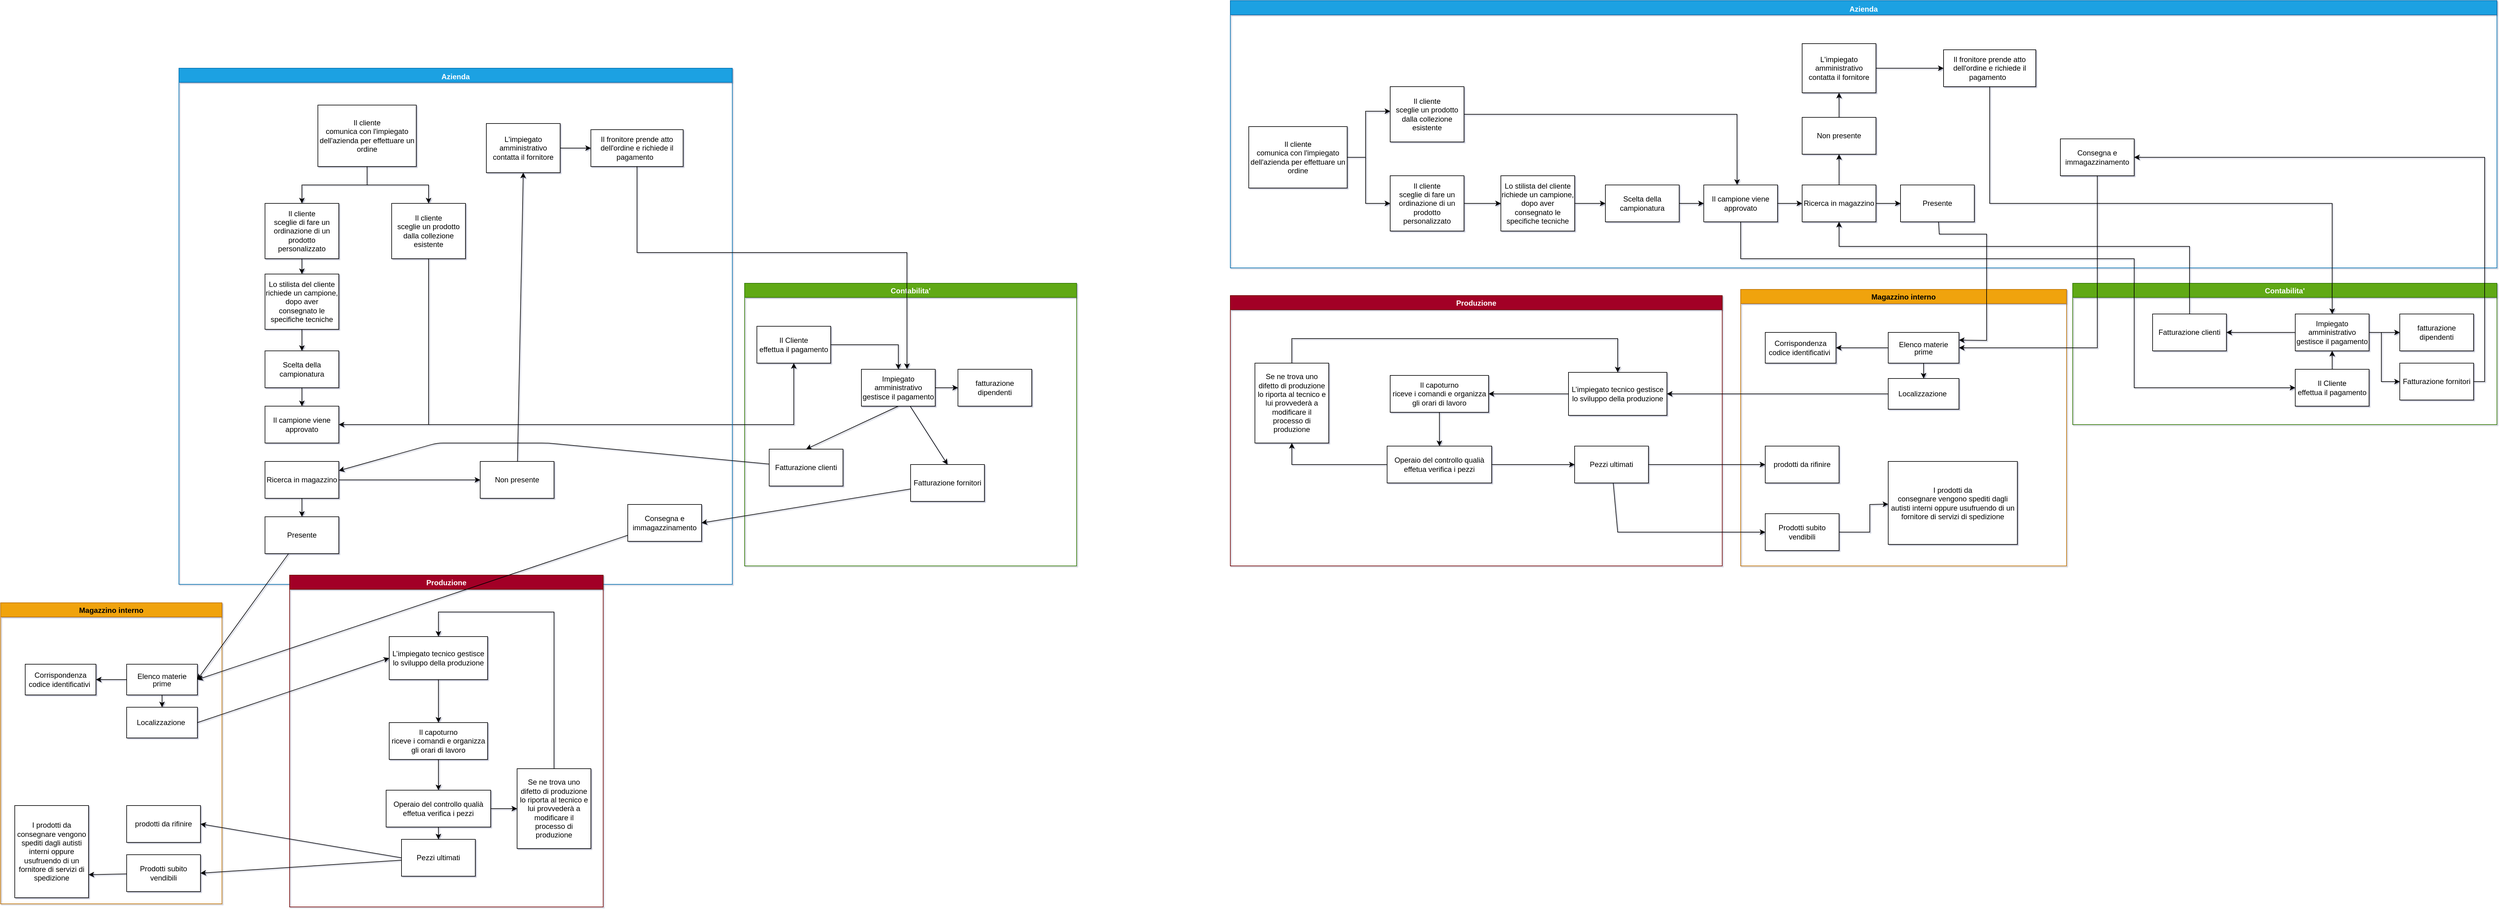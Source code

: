 <mxfile>
    <diagram id="E6aV1Ud_MkHgx_vtLWaX" name="Pagina-1">
        <mxGraphModel dx="2737" dy="1909" grid="1" gridSize="10" guides="1" tooltips="1" connect="1" arrows="1" fold="1" page="1" pageScale="1" pageWidth="827" pageHeight="1169" background="none" math="0" shadow="1">
            <root>
                <mxCell id="0"/>
                <mxCell id="1" parent="0"/>
                <mxCell id="oFkv1oqs9FkYwPD8grtW-33" value="Contabilita'" style="swimlane;rounded=0;fillColor=#60a917;fontColor=#ffffff;strokeColor=#2D7600;" parent="1" vertex="1">
                    <mxGeometry x="-430" y="260" width="540" height="460" as="geometry"/>
                </mxCell>
                <mxCell id="oFkv1oqs9FkYwPD8grtW-10" value="&lt;p class=&quot;MsoListParagraph&quot;&gt;&lt;span&gt;Il Cliente&lt;br&gt;effettua il pagamento&lt;/span&gt;&lt;/p&gt;" style="rounded=0;whiteSpace=wrap;html=1;" parent="oFkv1oqs9FkYwPD8grtW-33" vertex="1">
                    <mxGeometry x="20" y="70" width="120" height="60" as="geometry"/>
                </mxCell>
                <mxCell id="12" style="edgeStyle=none;html=1;exitX=0.5;exitY=1;exitDx=0;exitDy=0;entryX=0.5;entryY=0;entryDx=0;entryDy=0;" parent="oFkv1oqs9FkYwPD8grtW-33" source="oFkv1oqs9FkYwPD8grtW-11" target="10" edge="1">
                    <mxGeometry relative="1" as="geometry"/>
                </mxCell>
                <mxCell id="80" style="edgeStyle=none;html=1;entryX=0.5;entryY=0;entryDx=0;entryDy=0;" parent="oFkv1oqs9FkYwPD8grtW-33" source="oFkv1oqs9FkYwPD8grtW-11" target="78" edge="1">
                    <mxGeometry relative="1" as="geometry"/>
                </mxCell>
                <mxCell id="84" style="edgeStyle=none;rounded=0;html=1;entryX=0;entryY=0.5;entryDx=0;entryDy=0;" parent="oFkv1oqs9FkYwPD8grtW-33" source="oFkv1oqs9FkYwPD8grtW-11" target="83" edge="1">
                    <mxGeometry relative="1" as="geometry"/>
                </mxCell>
                <mxCell id="oFkv1oqs9FkYwPD8grtW-11" value="&lt;p class=&quot;MsoListParagraph&quot;&gt;Impiegato amministrativo gestisce il pagamento&lt;/p&gt;" style="rounded=0;whiteSpace=wrap;html=1;" parent="oFkv1oqs9FkYwPD8grtW-33" vertex="1">
                    <mxGeometry x="190" y="140" width="120" height="60" as="geometry"/>
                </mxCell>
                <mxCell id="oFkv1oqs9FkYwPD8grtW-19" style="edgeStyle=orthogonalEdgeStyle;rounded=0;orthogonalLoop=1;jettySize=auto;html=1;" parent="oFkv1oqs9FkYwPD8grtW-33" source="oFkv1oqs9FkYwPD8grtW-10" target="oFkv1oqs9FkYwPD8grtW-11" edge="1">
                    <mxGeometry relative="1" as="geometry"/>
                </mxCell>
                <mxCell id="10" value="Fatturazione clienti" style="rounded=0;whiteSpace=wrap;html=1;" parent="oFkv1oqs9FkYwPD8grtW-33" vertex="1">
                    <mxGeometry x="40" y="270" width="120" height="60" as="geometry"/>
                </mxCell>
                <mxCell id="78" value="Fatturazione fornitori" style="rounded=0;whiteSpace=wrap;html=1;" parent="oFkv1oqs9FkYwPD8grtW-33" vertex="1">
                    <mxGeometry x="270" y="295" width="120" height="60" as="geometry"/>
                </mxCell>
                <mxCell id="83" value="fatturazione dipendenti" style="rounded=0;whiteSpace=wrap;html=1;" parent="oFkv1oqs9FkYwPD8grtW-33" vertex="1">
                    <mxGeometry x="347" y="140" width="120" height="60" as="geometry"/>
                </mxCell>
                <mxCell id="oFkv1oqs9FkYwPD8grtW-34" value="Magazzino interno" style="swimlane;rounded=0;fillColor=#f0a30a;fontColor=#000000;strokeColor=#BD7000;startSize=23;" parent="1" vertex="1">
                    <mxGeometry x="-1640" y="780" width="360" height="490" as="geometry"/>
                </mxCell>
                <mxCell id="53" style="edgeStyle=none;html=1;" parent="oFkv1oqs9FkYwPD8grtW-34" source="oFkv1oqs9FkYwPD8grtW-22" target="35" edge="1">
                    <mxGeometry relative="1" as="geometry"/>
                </mxCell>
                <mxCell id="76" style="edgeStyle=none;html=1;entryX=0.5;entryY=0;entryDx=0;entryDy=0;" parent="oFkv1oqs9FkYwPD8grtW-34" source="oFkv1oqs9FkYwPD8grtW-22" target="34" edge="1">
                    <mxGeometry relative="1" as="geometry"/>
                </mxCell>
                <mxCell id="oFkv1oqs9FkYwPD8grtW-22" value="&lt;p class=&quot;MsoListParagraph&quot; style=&quot;line-height: 1&quot;&gt;Elenco materie prime&lt;/p&gt;" style="rounded=0;whiteSpace=wrap;html=1;verticalAlign=middle;" parent="oFkv1oqs9FkYwPD8grtW-34" vertex="1">
                    <mxGeometry x="205" y="100" width="115" height="50" as="geometry"/>
                </mxCell>
                <mxCell id="52" style="edgeStyle=none;html=1;entryX=1;entryY=0.75;entryDx=0;entryDy=0;" parent="oFkv1oqs9FkYwPD8grtW-34" source="24" target="oFkv1oqs9FkYwPD8grtW-39" edge="1">
                    <mxGeometry relative="1" as="geometry"/>
                </mxCell>
                <mxCell id="24" value="Prodotti subito vendibili" style="rounded=0;whiteSpace=wrap;html=1;" parent="oFkv1oqs9FkYwPD8grtW-34" vertex="1">
                    <mxGeometry x="205" y="410" width="120" height="60" as="geometry"/>
                </mxCell>
                <mxCell id="30" value="prodotti da rifinire" style="rounded=0;whiteSpace=wrap;html=1;" parent="oFkv1oqs9FkYwPD8grtW-34" vertex="1">
                    <mxGeometry x="205" y="330" width="120" height="60" as="geometry"/>
                </mxCell>
                <mxCell id="34" value="Localizzazione&amp;nbsp;" style="rounded=0;whiteSpace=wrap;html=1;" parent="oFkv1oqs9FkYwPD8grtW-34" vertex="1">
                    <mxGeometry x="205" y="170" width="115" height="50" as="geometry"/>
                </mxCell>
                <mxCell id="35" value="Corrispondenza codice identificativi&amp;nbsp;" style="rounded=0;whiteSpace=wrap;html=1;" parent="oFkv1oqs9FkYwPD8grtW-34" vertex="1">
                    <mxGeometry x="40" y="100" width="115" height="50" as="geometry"/>
                </mxCell>
                <mxCell id="oFkv1oqs9FkYwPD8grtW-39" value="&lt;p class=&quot;MsoListParagraph&quot;&gt;&lt;span&gt;I prodotti da&lt;br&gt;consegnare vengono spediti dagli autisti interni oppure usufruendo di un&lt;br&gt;fornitore di servizi di spedizione&lt;/span&gt;&lt;/p&gt;" style="rounded=0;whiteSpace=wrap;html=1;" parent="oFkv1oqs9FkYwPD8grtW-34" vertex="1">
                    <mxGeometry x="23" y="330" width="120" height="150" as="geometry"/>
                </mxCell>
                <mxCell id="5hyOwqA2a9329Ghght_--505" style="edgeStyle=orthogonalEdgeStyle;rounded=0;orthogonalLoop=1;jettySize=auto;html=1;" parent="1" source="5hyOwqA2a9329Ghght_--500" target="oFkv1oqs9FkYwPD8grtW-10" edge="1">
                    <mxGeometry relative="1" as="geometry"/>
                </mxCell>
                <mxCell id="11" value="Azienda&#10;" style="swimlane;fillColor=#1ba1e2;fontColor=#ffffff;strokeColor=#006EAF;verticalAlign=top;" parent="1" vertex="1">
                    <mxGeometry x="-1350" y="-90" width="900" height="840" as="geometry"/>
                </mxCell>
                <mxCell id="oFkv1oqs9FkYwPD8grtW-6" value="&lt;p class=&quot;MsoListParagraph&quot;&gt;&lt;span&gt;Lo stilista del cliente&lt;br&gt;richiede un campione, dopo aver consegnato le specifiche tecniche&lt;/span&gt;&lt;/p&gt;" style="rounded=0;whiteSpace=wrap;html=1;" parent="11" vertex="1">
                    <mxGeometry x="140" y="335" width="120" height="90" as="geometry"/>
                </mxCell>
                <mxCell id="oFkv1oqs9FkYwPD8grtW-4" value="&lt;p class=&quot;MsoListParagraph&quot;&gt;&lt;span&gt;Il cliente&lt;br&gt;sceglie di fare un ordinazione di un prodotto personalizzato&lt;/span&gt;&lt;/p&gt;" style="rounded=0;whiteSpace=wrap;html=1;" parent="11" vertex="1">
                    <mxGeometry x="140" y="220" width="120" height="90" as="geometry"/>
                </mxCell>
                <mxCell id="oFkv1oqs9FkYwPD8grtW-3" value="&lt;p class=&quot;MsoListParagraph&quot;&gt;&lt;span&gt;Il cliente&lt;br&gt;comunica con l'impiegato dell'azienda per effettuare un ordine&lt;/span&gt;&lt;/p&gt;" style="rounded=0;whiteSpace=wrap;html=1;" parent="11" vertex="1">
                    <mxGeometry x="226" y="60" width="160" height="100" as="geometry"/>
                </mxCell>
                <mxCell id="oFkv1oqs9FkYwPD8grtW-13" style="edgeStyle=orthogonalEdgeStyle;rounded=0;orthogonalLoop=1;jettySize=auto;html=1;" parent="11" source="oFkv1oqs9FkYwPD8grtW-3" target="oFkv1oqs9FkYwPD8grtW-4" edge="1">
                    <mxGeometry relative="1" as="geometry"/>
                </mxCell>
                <mxCell id="oFkv1oqs9FkYwPD8grtW-15" style="edgeStyle=orthogonalEdgeStyle;rounded=0;orthogonalLoop=1;jettySize=auto;html=1;" parent="11" source="oFkv1oqs9FkYwPD8grtW-4" target="oFkv1oqs9FkYwPD8grtW-6" edge="1">
                    <mxGeometry relative="1" as="geometry"/>
                </mxCell>
                <mxCell id="oFkv1oqs9FkYwPD8grtW-16" style="edgeStyle=orthogonalEdgeStyle;rounded=0;orthogonalLoop=1;jettySize=auto;html=1;" parent="11" source="oFkv1oqs9FkYwPD8grtW-6" target="oFkv1oqs9FkYwPD8grtW-7" edge="1">
                    <mxGeometry relative="1" as="geometry"/>
                </mxCell>
                <mxCell id="3" style="edgeStyle=none;rounded=0;html=1;exitX=0.5;exitY=1;exitDx=0;exitDy=0;entryX=1;entryY=0.5;entryDx=0;entryDy=0;" parent="11" source="5hyOwqA2a9329Ghght_--497" target="5hyOwqA2a9329Ghght_--500" edge="1">
                    <mxGeometry relative="1" as="geometry">
                        <Array as="points">
                            <mxPoint x="406" y="580"/>
                        </Array>
                    </mxGeometry>
                </mxCell>
                <mxCell id="5hyOwqA2a9329Ghght_--497" value="&lt;p class=&quot;MsoListParagraph&quot;&gt;&lt;span&gt;Il cliente&lt;br&gt;sceglie un prodotto dalla collezione esistente&lt;/span&gt;&lt;/p&gt;" style="rounded=0;whiteSpace=wrap;html=1;" parent="11" vertex="1">
                    <mxGeometry x="346" y="220" width="120" height="90" as="geometry"/>
                </mxCell>
                <mxCell id="5hyOwqA2a9329Ghght_--502" style="edgeStyle=orthogonalEdgeStyle;rounded=0;orthogonalLoop=1;jettySize=auto;html=1;" parent="11" source="oFkv1oqs9FkYwPD8grtW-3" target="5hyOwqA2a9329Ghght_--497" edge="1">
                    <mxGeometry relative="1" as="geometry"/>
                </mxCell>
                <mxCell id="oFkv1oqs9FkYwPD8grtW-7" value="&lt;p class=&quot;MsoListParagraph&quot;&gt;Scelta della campionatura&lt;/p&gt;" style="rounded=0;whiteSpace=wrap;html=1;" parent="11" vertex="1">
                    <mxGeometry x="140" y="460" width="120" height="60" as="geometry"/>
                </mxCell>
                <mxCell id="5hyOwqA2a9329Ghght_--500" value="&lt;p class=&quot;MsoListParagraph&quot;&gt;&lt;span&gt;Il campione viene&lt;br&gt;approvato&lt;/span&gt;&lt;/p&gt;" style="rounded=0;whiteSpace=wrap;html=1;" parent="11" vertex="1">
                    <mxGeometry x="140" y="550" width="120" height="60" as="geometry"/>
                </mxCell>
                <mxCell id="5hyOwqA2a9329Ghght_--504" style="edgeStyle=orthogonalEdgeStyle;rounded=0;orthogonalLoop=1;jettySize=auto;html=1;" parent="11" source="oFkv1oqs9FkYwPD8grtW-7" target="5hyOwqA2a9329Ghght_--500" edge="1">
                    <mxGeometry relative="1" as="geometry"/>
                </mxCell>
                <mxCell id="77" style="edgeStyle=none;rounded=0;html=1;entryX=0;entryY=0.5;entryDx=0;entryDy=0;" parent="11" source="55" target="75" edge="1">
                    <mxGeometry relative="1" as="geometry"/>
                </mxCell>
                <mxCell id="55" value="L'impiegato amministrativo contatta il fornitore" style="rounded=0;whiteSpace=wrap;html=1;" parent="11" vertex="1">
                    <mxGeometry x="500" y="90" width="120" height="80" as="geometry"/>
                </mxCell>
                <mxCell id="63" value="Presente" style="rounded=0;whiteSpace=wrap;html=1;" parent="11" vertex="1">
                    <mxGeometry x="140" y="730" width="120" height="60" as="geometry"/>
                </mxCell>
                <mxCell id="71" style="edgeStyle=none;rounded=0;html=1;entryX=0.5;entryY=0;entryDx=0;entryDy=0;" parent="11" source="58" target="63" edge="1">
                    <mxGeometry relative="1" as="geometry"/>
                </mxCell>
                <mxCell id="89" style="edgeStyle=none;html=1;entryX=0;entryY=0.5;entryDx=0;entryDy=0;" edge="1" parent="11" source="58" target="65">
                    <mxGeometry relative="1" as="geometry"/>
                </mxCell>
                <mxCell id="58" value="&lt;span&gt;Ricerca in magazzino&lt;/span&gt;" style="rounded=0;whiteSpace=wrap;html=1;" parent="11" vertex="1">
                    <mxGeometry x="140" y="640" width="120" height="60" as="geometry"/>
                </mxCell>
                <mxCell id="75" value="Il fronitore prende atto dell'ordine e richiede il pagamento&amp;nbsp;&amp;nbsp;" style="rounded=0;whiteSpace=wrap;html=1;" parent="11" vertex="1">
                    <mxGeometry x="670" y="100" width="150" height="60" as="geometry"/>
                </mxCell>
                <mxCell id="81" value="Consegna e immagazzinamento" style="rounded=0;whiteSpace=wrap;html=1;" parent="11" vertex="1">
                    <mxGeometry x="730" y="710" width="120" height="60" as="geometry"/>
                </mxCell>
                <mxCell id="65" value="Non presente" style="rounded=0;whiteSpace=wrap;html=1;" parent="11" vertex="1">
                    <mxGeometry x="490" y="640" width="120" height="60" as="geometry"/>
                </mxCell>
                <mxCell id="74" style="edgeStyle=none;rounded=0;html=1;entryX=0.5;entryY=1;entryDx=0;entryDy=0;" parent="11" source="65" target="55" edge="1">
                    <mxGeometry relative="1" as="geometry"/>
                </mxCell>
                <mxCell id="13" value="Produzione" style="swimlane;fillColor=#a20025;fontColor=#ffffff;strokeColor=#6F0000;" parent="1" vertex="1">
                    <mxGeometry x="-1170" y="735" width="510" height="540" as="geometry"/>
                </mxCell>
                <mxCell id="oFkv1oqs9FkYwPD8grtW-26" value="&lt;p class=&quot;MsoListParagraph&quot;&gt;&lt;span&gt;Il capoturno&lt;br&gt;riceve i comandi e organizza gli orari di lavoro&lt;/span&gt;&lt;/p&gt;" style="rounded=0;whiteSpace=wrap;html=1;" parent="13" vertex="1">
                    <mxGeometry x="162" y="240" width="160" height="60" as="geometry"/>
                </mxCell>
                <mxCell id="5hyOwqA2a9329Ghght_--499" value="&lt;p class=&quot;MsoListParagraph&quot;&gt;&lt;span&gt;L’impiegato tecnico gestisce lo sviluppo della produzione&lt;/span&gt;&lt;/p&gt;" style="rounded=0;whiteSpace=wrap;html=1;rotation=0;" parent="13" vertex="1">
                    <mxGeometry x="162" y="100" width="160" height="70" as="geometry"/>
                </mxCell>
                <mxCell id="5hyOwqA2a9329Ghght_--508" style="edgeStyle=orthogonalEdgeStyle;rounded=0;orthogonalLoop=1;jettySize=auto;html=1;" parent="13" source="5hyOwqA2a9329Ghght_--499" target="oFkv1oqs9FkYwPD8grtW-26" edge="1">
                    <mxGeometry relative="1" as="geometry"/>
                </mxCell>
                <mxCell id="oFkv1oqs9FkYwPD8grtW-29" value="&lt;p class=&quot;MsoListParagraph&quot;&gt;&lt;span&gt;Se ne trova uno&lt;br&gt;difetto di produzione lo riporta al tecnico e lui provvederà a modificare il&lt;br&gt;processo di produzione&lt;/span&gt;&lt;/p&gt;" style="rounded=0;whiteSpace=wrap;html=1;" parent="13" vertex="1">
                    <mxGeometry x="370" y="315" width="120" height="130" as="geometry"/>
                </mxCell>
                <mxCell id="5hyOwqA2a9329Ghght_--514" style="edgeStyle=orthogonalEdgeStyle;rounded=0;orthogonalLoop=1;jettySize=auto;html=1;" parent="13" source="oFkv1oqs9FkYwPD8grtW-29" target="5hyOwqA2a9329Ghght_--499" edge="1">
                    <mxGeometry relative="1" as="geometry">
                        <Array as="points">
                            <mxPoint x="292" y="60"/>
                            <mxPoint x="92" y="60"/>
                        </Array>
                    </mxGeometry>
                </mxCell>
                <mxCell id="5hyOwqA2a9329Ghght_--501" value="&lt;p class=&quot;MsoListParagraph&quot;&gt;Operaio del controllo qualià effetua verifica i pezzi&lt;/p&gt;" style="rounded=0;whiteSpace=wrap;html=1;" parent="13" vertex="1">
                    <mxGeometry x="157" y="350" width="170" height="60" as="geometry"/>
                </mxCell>
                <mxCell id="5hyOwqA2a9329Ghght_--511" style="edgeStyle=orthogonalEdgeStyle;rounded=0;orthogonalLoop=1;jettySize=auto;html=1;" parent="13" source="oFkv1oqs9FkYwPD8grtW-26" target="5hyOwqA2a9329Ghght_--501" edge="1">
                    <mxGeometry relative="1" as="geometry"/>
                </mxCell>
                <mxCell id="5hyOwqA2a9329Ghght_--513" style="edgeStyle=orthogonalEdgeStyle;rounded=0;orthogonalLoop=1;jettySize=auto;html=1;" parent="13" source="5hyOwqA2a9329Ghght_--501" target="oFkv1oqs9FkYwPD8grtW-29" edge="1">
                    <mxGeometry relative="1" as="geometry"/>
                </mxCell>
                <mxCell id="oFkv1oqs9FkYwPD8grtW-35" value="&lt;p class=&quot;MsoListParagraph&quot;&gt;Pezzi ultimati&lt;/p&gt;" style="rounded=0;whiteSpace=wrap;html=1;" parent="13" vertex="1">
                    <mxGeometry x="182" y="430" width="120" height="60" as="geometry"/>
                </mxCell>
                <mxCell id="5hyOwqA2a9329Ghght_--512" style="edgeStyle=orthogonalEdgeStyle;rounded=0;orthogonalLoop=1;jettySize=auto;html=1;" parent="13" source="5hyOwqA2a9329Ghght_--501" target="oFkv1oqs9FkYwPD8grtW-35" edge="1">
                    <mxGeometry relative="1" as="geometry"/>
                </mxCell>
                <mxCell id="62" style="edgeStyle=none;rounded=0;html=1;exitX=1;exitY=0.5;exitDx=0;exitDy=0;entryX=0;entryY=0.5;entryDx=0;entryDy=0;" parent="1" source="34" target="5hyOwqA2a9329Ghght_--499" edge="1">
                    <mxGeometry relative="1" as="geometry"/>
                </mxCell>
                <mxCell id="66" style="edgeStyle=none;rounded=0;html=1;exitX=0;exitY=0.5;exitDx=0;exitDy=0;entryX=1;entryY=0.5;entryDx=0;entryDy=0;" parent="1" source="oFkv1oqs9FkYwPD8grtW-35" target="30" edge="1">
                    <mxGeometry relative="1" as="geometry"/>
                </mxCell>
                <mxCell id="67" style="edgeStyle=none;rounded=0;html=1;entryX=1;entryY=0.5;entryDx=0;entryDy=0;" parent="1" source="oFkv1oqs9FkYwPD8grtW-35" target="24" edge="1">
                    <mxGeometry relative="1" as="geometry"/>
                </mxCell>
                <mxCell id="70" style="edgeStyle=none;rounded=0;html=1;entryX=1;entryY=0.5;entryDx=0;entryDy=0;" parent="1" source="63" target="oFkv1oqs9FkYwPD8grtW-22" edge="1">
                    <mxGeometry relative="1" as="geometry"/>
                </mxCell>
                <mxCell id="79" style="edgeStyle=none;rounded=0;html=1;entryX=0.617;entryY=-0.009;entryDx=0;entryDy=0;entryPerimeter=0;" parent="1" source="75" target="oFkv1oqs9FkYwPD8grtW-11" edge="1">
                    <mxGeometry relative="1" as="geometry">
                        <Array as="points">
                            <mxPoint x="-605" y="210"/>
                            <mxPoint x="-166" y="210"/>
                        </Array>
                    </mxGeometry>
                </mxCell>
                <mxCell id="85" style="edgeStyle=none;html=1;entryX=1;entryY=0.5;entryDx=0;entryDy=0;" edge="1" parent="1" source="78" target="81">
                    <mxGeometry relative="1" as="geometry"/>
                </mxCell>
                <mxCell id="87" style="edgeStyle=none;html=1;entryX=1;entryY=0.5;entryDx=0;entryDy=0;" edge="1" parent="1" source="81" target="oFkv1oqs9FkYwPD8grtW-22">
                    <mxGeometry relative="1" as="geometry"/>
                </mxCell>
                <mxCell id="90" style="edgeStyle=none;html=1;entryX=1;entryY=0.25;entryDx=0;entryDy=0;" edge="1" parent="1" source="10" target="58">
                    <mxGeometry relative="1" as="geometry">
                        <Array as="points">
                            <mxPoint x="-750" y="520"/>
                            <mxPoint x="-930" y="520"/>
                        </Array>
                    </mxGeometry>
                </mxCell>
                <mxCell id="91" value="Azienda&#10;" style="swimlane;fillColor=#1ba1e2;fontColor=#ffffff;strokeColor=#006EAF;verticalAlign=top;" vertex="1" parent="1">
                    <mxGeometry x="360" y="-200" width="2060" height="435" as="geometry"/>
                </mxCell>
                <mxCell id="143" style="edgeStyle=none;html=1;entryX=0;entryY=0.5;entryDx=0;entryDy=0;rounded=0;" edge="1" parent="91" source="94" target="114">
                    <mxGeometry relative="1" as="geometry">
                        <Array as="points">
                            <mxPoint x="220" y="255"/>
                            <mxPoint x="220" y="330"/>
                        </Array>
                    </mxGeometry>
                </mxCell>
                <mxCell id="94" value="&lt;p class=&quot;MsoListParagraph&quot;&gt;&lt;span&gt;Il cliente&lt;br&gt;comunica con l'impiegato dell'azienda per effettuare un ordine&lt;/span&gt;&lt;/p&gt;" style="rounded=0;whiteSpace=wrap;html=1;" vertex="1" parent="91">
                    <mxGeometry x="30" y="205" width="160" height="100" as="geometry"/>
                </mxCell>
                <mxCell id="155" style="edgeStyle=none;rounded=0;html=1;entryX=0;entryY=0.5;entryDx=0;entryDy=0;" edge="1" parent="91" source="114" target="126">
                    <mxGeometry relative="1" as="geometry"/>
                </mxCell>
                <mxCell id="114" value="&lt;p class=&quot;MsoListParagraph&quot;&gt;&lt;span&gt;Il cliente&lt;br&gt;sceglie di fare un ordinazione di un prodotto personalizzato&lt;/span&gt;&lt;/p&gt;" style="rounded=0;whiteSpace=wrap;html=1;" vertex="1" parent="91">
                    <mxGeometry x="260" y="285" width="120" height="90" as="geometry"/>
                </mxCell>
                <mxCell id="166" style="edgeStyle=none;rounded=0;html=1;entryX=0.451;entryY=-0.004;entryDx=0;entryDy=0;entryPerimeter=0;" edge="1" parent="91" source="115" target="128">
                    <mxGeometry relative="1" as="geometry">
                        <Array as="points">
                            <mxPoint x="824" y="185"/>
                        </Array>
                    </mxGeometry>
                </mxCell>
                <mxCell id="115" value="&lt;p class=&quot;MsoListParagraph&quot;&gt;&lt;span&gt;Il cliente&lt;br&gt;sceglie un prodotto dalla collezione esistente&lt;/span&gt;&lt;/p&gt;" style="rounded=0;whiteSpace=wrap;html=1;" vertex="1" parent="91">
                    <mxGeometry x="260" y="140" width="120" height="90" as="geometry"/>
                </mxCell>
                <mxCell id="156" style="edgeStyle=none;rounded=0;html=1;entryX=0;entryY=0.5;entryDx=0;entryDy=0;" edge="1" parent="91" source="126" target="127">
                    <mxGeometry relative="1" as="geometry"/>
                </mxCell>
                <mxCell id="126" value="&lt;p class=&quot;MsoListParagraph&quot;&gt;&lt;span&gt;Lo stilista del cliente&lt;br&gt;richiede un campione, dopo aver consegnato le specifiche tecniche&lt;/span&gt;&lt;/p&gt;" style="rounded=0;whiteSpace=wrap;html=1;" vertex="1" parent="91">
                    <mxGeometry x="440" y="285" width="120" height="90" as="geometry"/>
                </mxCell>
                <mxCell id="157" style="edgeStyle=none;rounded=0;html=1;entryX=0;entryY=0.5;entryDx=0;entryDy=0;" edge="1" parent="91" source="127" target="128">
                    <mxGeometry relative="1" as="geometry"/>
                </mxCell>
                <mxCell id="127" value="&lt;p class=&quot;MsoListParagraph&quot;&gt;Scelta della campionatura&lt;/p&gt;" style="rounded=0;whiteSpace=wrap;html=1;" vertex="1" parent="91">
                    <mxGeometry x="610" y="300" width="120" height="60" as="geometry"/>
                </mxCell>
                <mxCell id="158" style="edgeStyle=none;rounded=0;html=1;exitX=1;exitY=0.5;exitDx=0;exitDy=0;entryX=0;entryY=0.5;entryDx=0;entryDy=0;" edge="1" parent="91" source="128" target="129">
                    <mxGeometry relative="1" as="geometry"/>
                </mxCell>
                <mxCell id="128" value="&lt;p class=&quot;MsoListParagraph&quot;&gt;&lt;span&gt;Il campione viene&lt;br&gt;approvato&lt;/span&gt;&lt;/p&gt;" style="rounded=0;whiteSpace=wrap;html=1;" vertex="1" parent="91">
                    <mxGeometry x="770" y="300" width="120" height="60" as="geometry"/>
                </mxCell>
                <mxCell id="167" value="" style="edgeStyle=none;html=1;" edge="1" parent="91" source="129" target="142">
                    <mxGeometry relative="1" as="geometry"/>
                </mxCell>
                <mxCell id="171" style="edgeStyle=none;html=1;entryX=0;entryY=0.5;entryDx=0;entryDy=0;" edge="1" parent="91" source="129" target="130">
                    <mxGeometry relative="1" as="geometry"/>
                </mxCell>
                <mxCell id="129" value="&lt;span&gt;Ricerca in magazzino&lt;/span&gt;" style="rounded=0;whiteSpace=wrap;html=1;" vertex="1" parent="91">
                    <mxGeometry x="930" y="300" width="120" height="60" as="geometry"/>
                </mxCell>
                <mxCell id="130" value="Presente" style="rounded=0;whiteSpace=wrap;html=1;" vertex="1" parent="91">
                    <mxGeometry x="1090" y="300" width="120" height="60" as="geometry"/>
                </mxCell>
                <mxCell id="168" style="edgeStyle=none;html=1;" edge="1" parent="91" source="142" target="163">
                    <mxGeometry relative="1" as="geometry"/>
                </mxCell>
                <mxCell id="142" value="Non presente" style="rounded=0;whiteSpace=wrap;html=1;" vertex="1" parent="91">
                    <mxGeometry x="930" y="190" width="120" height="60" as="geometry"/>
                </mxCell>
                <mxCell id="154" value="" style="endArrow=classic;html=1;rounded=0;exitX=1;exitY=0.5;exitDx=0;exitDy=0;entryX=0;entryY=0.5;entryDx=0;entryDy=0;" edge="1" parent="91" source="94">
                    <mxGeometry width="50" height="50" relative="1" as="geometry">
                        <mxPoint x="370" y="275" as="sourcePoint"/>
                        <mxPoint x="260" y="180" as="targetPoint"/>
                        <Array as="points">
                            <mxPoint x="220" y="255"/>
                            <mxPoint x="220" y="180"/>
                        </Array>
                    </mxGeometry>
                </mxCell>
                <mxCell id="175" style="edgeStyle=none;rounded=0;html=1;entryX=0;entryY=0.5;entryDx=0;entryDy=0;" edge="1" parent="91" source="163" target="172">
                    <mxGeometry relative="1" as="geometry"/>
                </mxCell>
                <mxCell id="163" value="L'impiegato amministrativo contatta il fornitore" style="rounded=0;whiteSpace=wrap;html=1;" vertex="1" parent="91">
                    <mxGeometry x="930" y="70" width="120" height="80" as="geometry"/>
                </mxCell>
                <mxCell id="172" value="Il fronitore prende atto dell'ordine e richiede il pagamento&amp;nbsp;&amp;nbsp;" style="rounded=0;whiteSpace=wrap;html=1;" vertex="1" parent="91">
                    <mxGeometry x="1160" y="80" width="150" height="60" as="geometry"/>
                </mxCell>
                <mxCell id="184" value="Consegna e immagazzinamento" style="rounded=0;whiteSpace=wrap;html=1;" vertex="1" parent="91">
                    <mxGeometry x="1350" y="225" width="120" height="60" as="geometry"/>
                </mxCell>
                <mxCell id="116" value="Contabilita'" style="swimlane;rounded=0;fillColor=#60a917;fontColor=#ffffff;strokeColor=#2D7600;" vertex="1" parent="1">
                    <mxGeometry x="1730" y="260" width="690" height="230" as="geometry"/>
                </mxCell>
                <mxCell id="117" value="&lt;p class=&quot;MsoListParagraph&quot;&gt;&lt;span&gt;Il Cliente&lt;br&gt;effettua il pagamento&lt;/span&gt;&lt;/p&gt;" style="rounded=0;whiteSpace=wrap;html=1;" vertex="1" parent="116">
                    <mxGeometry x="362" y="140" width="120" height="60" as="geometry"/>
                </mxCell>
                <mxCell id="120" style="edgeStyle=none;rounded=0;html=1;entryX=0;entryY=0.5;entryDx=0;entryDy=0;exitX=1;exitY=0.5;exitDx=0;exitDy=0;" edge="1" parent="116" source="121" target="125">
                    <mxGeometry relative="1" as="geometry"/>
                </mxCell>
                <mxCell id="177" style="edgeStyle=none;rounded=0;html=1;exitX=0;exitY=0.5;exitDx=0;exitDy=0;" edge="1" parent="116" source="121" target="123">
                    <mxGeometry relative="1" as="geometry"/>
                </mxCell>
                <mxCell id="187" style="edgeStyle=none;rounded=0;html=1;entryX=0;entryY=0.5;entryDx=0;entryDy=0;exitX=1;exitY=0.5;exitDx=0;exitDy=0;" edge="1" parent="116" source="121" target="124">
                    <mxGeometry relative="1" as="geometry">
                        <Array as="points">
                            <mxPoint x="502" y="80"/>
                            <mxPoint x="502" y="160"/>
                        </Array>
                    </mxGeometry>
                </mxCell>
                <mxCell id="121" value="&lt;p class=&quot;MsoListParagraph&quot;&gt;Impiegato amministrativo gestisce il pagamento&lt;/p&gt;" style="rounded=0;whiteSpace=wrap;html=1;" vertex="1" parent="116">
                    <mxGeometry x="362" y="50" width="120" height="60" as="geometry"/>
                </mxCell>
                <mxCell id="122" style="edgeStyle=orthogonalEdgeStyle;rounded=0;orthogonalLoop=1;jettySize=auto;html=1;" edge="1" parent="116" source="117" target="121">
                    <mxGeometry relative="1" as="geometry"/>
                </mxCell>
                <mxCell id="123" value="Fatturazione clienti" style="rounded=0;whiteSpace=wrap;html=1;" vertex="1" parent="116">
                    <mxGeometry x="130" y="50" width="120" height="60" as="geometry"/>
                </mxCell>
                <mxCell id="124" value="Fatturazione fornitori" style="rounded=0;whiteSpace=wrap;html=1;" vertex="1" parent="116">
                    <mxGeometry x="532" y="130" width="120" height="60" as="geometry"/>
                </mxCell>
                <mxCell id="125" value="fatturazione dipendenti" style="rounded=0;whiteSpace=wrap;html=1;" vertex="1" parent="116">
                    <mxGeometry x="532" y="50" width="120" height="60" as="geometry"/>
                </mxCell>
                <mxCell id="131" value="Produzione" style="swimlane;fillColor=#a20025;fontColor=#ffffff;strokeColor=#6F0000;" vertex="1" parent="1">
                    <mxGeometry x="360" y="280" width="800" height="440" as="geometry"/>
                </mxCell>
                <mxCell id="179" style="edgeStyle=none;html=1;" edge="1" parent="131" source="132" target="137">
                    <mxGeometry relative="1" as="geometry"/>
                </mxCell>
                <mxCell id="132" value="&lt;p class=&quot;MsoListParagraph&quot;&gt;&lt;span&gt;Il capoturno&lt;br&gt;riceve i comandi e organizza gli orari di lavoro&lt;/span&gt;&lt;/p&gt;" style="rounded=0;whiteSpace=wrap;html=1;" vertex="1" parent="131">
                    <mxGeometry x="260" y="130" width="160" height="60" as="geometry"/>
                </mxCell>
                <mxCell id="178" style="edgeStyle=none;html=1;" edge="1" parent="131" source="133" target="132">
                    <mxGeometry relative="1" as="geometry"/>
                </mxCell>
                <mxCell id="133" value="&lt;p class=&quot;MsoListParagraph&quot;&gt;&lt;span&gt;L’impiegato tecnico gestisce lo sviluppo della produzione&lt;/span&gt;&lt;/p&gt;" style="rounded=0;whiteSpace=wrap;html=1;rotation=0;" vertex="1" parent="131">
                    <mxGeometry x="550" y="125" width="160" height="70" as="geometry"/>
                </mxCell>
                <mxCell id="140" value="&lt;p class=&quot;MsoListParagraph&quot;&gt;Pezzi ultimati&lt;/p&gt;" style="rounded=0;whiteSpace=wrap;html=1;" vertex="1" parent="131">
                    <mxGeometry x="560" y="245" width="120" height="60" as="geometry"/>
                </mxCell>
                <mxCell id="141" style="edgeStyle=orthogonalEdgeStyle;rounded=0;orthogonalLoop=1;jettySize=auto;html=1;" edge="1" parent="131" source="137" target="140">
                    <mxGeometry relative="1" as="geometry"/>
                </mxCell>
                <mxCell id="182" style="edgeStyle=none;html=1;rounded=0;" edge="1" parent="131" source="135" target="133">
                    <mxGeometry relative="1" as="geometry">
                        <Array as="points">
                            <mxPoint x="100" y="70"/>
                            <mxPoint x="630" y="70"/>
                        </Array>
                    </mxGeometry>
                </mxCell>
                <mxCell id="135" value="&lt;p class=&quot;MsoListParagraph&quot;&gt;&lt;span&gt;Se ne trova uno&lt;br&gt;difetto di produzione lo riporta al tecnico e lui provvederà a modificare il&lt;br&gt;processo di produzione&lt;/span&gt;&lt;/p&gt;" style="rounded=0;whiteSpace=wrap;html=1;" vertex="1" parent="131">
                    <mxGeometry x="40" y="110" width="120" height="130" as="geometry"/>
                </mxCell>
                <mxCell id="189" style="edgeStyle=none;rounded=0;html=1;entryX=0.5;entryY=1;entryDx=0;entryDy=0;" edge="1" parent="131" source="137" target="135">
                    <mxGeometry relative="1" as="geometry">
                        <Array as="points">
                            <mxPoint x="100" y="275"/>
                        </Array>
                    </mxGeometry>
                </mxCell>
                <mxCell id="137" value="&lt;p class=&quot;MsoListParagraph&quot;&gt;Operaio del controllo qualià effetua verifica i pezzi&lt;/p&gt;" style="rounded=0;whiteSpace=wrap;html=1;" vertex="1" parent="131">
                    <mxGeometry x="255" y="245" width="170" height="60" as="geometry"/>
                </mxCell>
                <mxCell id="144" value="Magazzino interno" style="swimlane;rounded=0;fillColor=#f0a30a;fontColor=#000000;strokeColor=#BD7000;startSize=23;" vertex="1" parent="1">
                    <mxGeometry x="1190" y="270" width="530" height="450" as="geometry"/>
                </mxCell>
                <mxCell id="145" style="edgeStyle=none;html=1;" edge="1" parent="144" source="147" target="152">
                    <mxGeometry relative="1" as="geometry"/>
                </mxCell>
                <mxCell id="146" style="edgeStyle=none;html=1;entryX=0.5;entryY=0;entryDx=0;entryDy=0;" edge="1" parent="144" source="147" target="151">
                    <mxGeometry relative="1" as="geometry"/>
                </mxCell>
                <mxCell id="147" value="&lt;p class=&quot;MsoListParagraph&quot; style=&quot;line-height: 1&quot;&gt;Elenco materie prime&lt;/p&gt;" style="rounded=0;whiteSpace=wrap;html=1;verticalAlign=middle;" vertex="1" parent="144">
                    <mxGeometry x="240" y="70" width="115" height="50" as="geometry"/>
                </mxCell>
                <mxCell id="150" value="prodotti da rifinire" style="rounded=0;whiteSpace=wrap;html=1;" vertex="1" parent="144">
                    <mxGeometry x="40" y="255" width="120" height="60" as="geometry"/>
                </mxCell>
                <mxCell id="151" value="Localizzazione&amp;nbsp;" style="rounded=0;whiteSpace=wrap;html=1;" vertex="1" parent="144">
                    <mxGeometry x="240" y="145" width="115" height="50" as="geometry"/>
                </mxCell>
                <mxCell id="152" value="Corrispondenza codice identificativi&amp;nbsp;" style="rounded=0;whiteSpace=wrap;html=1;" vertex="1" parent="144">
                    <mxGeometry x="40" y="70" width="115" height="50" as="geometry"/>
                </mxCell>
                <mxCell id="161" value="&lt;p class=&quot;MsoListParagraph&quot;&gt;&lt;span&gt;I prodotti da&lt;br&gt;consegnare vengono spediti dagli autisti interni oppure usufruendo di un&lt;br&gt;fornitore di servizi di spedizione&lt;/span&gt;&lt;/p&gt;" style="rounded=0;whiteSpace=wrap;html=1;" vertex="1" parent="144">
                    <mxGeometry x="240" y="280" width="210" height="135" as="geometry"/>
                </mxCell>
                <mxCell id="149" value="Prodotti subito vendibili" style="rounded=0;whiteSpace=wrap;html=1;" vertex="1" parent="144">
                    <mxGeometry x="40" y="365" width="120" height="60" as="geometry"/>
                </mxCell>
                <mxCell id="162" style="edgeStyle=none;html=1;rounded=0;" edge="1" parent="144" source="149" target="161">
                    <mxGeometry relative="1" as="geometry">
                        <Array as="points">
                            <mxPoint x="210" y="395"/>
                            <mxPoint x="210" y="350"/>
                        </Array>
                    </mxGeometry>
                </mxCell>
                <mxCell id="169" style="edgeStyle=none;html=1;" edge="1" parent="1" source="140" target="150">
                    <mxGeometry relative="1" as="geometry"/>
                </mxCell>
                <mxCell id="170" style="edgeStyle=none;html=1;rounded=0;" edge="1" parent="1" source="140" target="149">
                    <mxGeometry relative="1" as="geometry">
                        <Array as="points">
                            <mxPoint x="990" y="665"/>
                        </Array>
                    </mxGeometry>
                </mxCell>
                <mxCell id="174" style="edgeStyle=none;html=1;" edge="1" parent="1" source="151" target="133">
                    <mxGeometry relative="1" as="geometry"/>
                </mxCell>
                <mxCell id="176" style="edgeStyle=none;rounded=0;html=1;exitX=0.5;exitY=1;exitDx=0;exitDy=0;entryX=0.5;entryY=0;entryDx=0;entryDy=0;" edge="1" parent="1" source="172" target="121">
                    <mxGeometry relative="1" as="geometry">
                        <Array as="points">
                            <mxPoint x="1595" y="130"/>
                            <mxPoint x="2152" y="130"/>
                        </Array>
                    </mxGeometry>
                </mxCell>
                <mxCell id="180" style="edgeStyle=none;rounded=0;html=1;exitX=0.5;exitY=0;exitDx=0;exitDy=0;entryX=0.5;entryY=1;entryDx=0;entryDy=0;" edge="1" parent="1" source="123" target="129">
                    <mxGeometry relative="1" as="geometry">
                        <Array as="points">
                            <mxPoint x="1920" y="200"/>
                            <mxPoint x="1890" y="200"/>
                            <mxPoint x="1350" y="200"/>
                        </Array>
                    </mxGeometry>
                </mxCell>
                <mxCell id="183" style="edgeStyle=none;rounded=0;html=1;entryX=0;entryY=0.5;entryDx=0;entryDy=0;" edge="1" parent="1" source="128" target="117">
                    <mxGeometry relative="1" as="geometry">
                        <Array as="points">
                            <mxPoint x="1190" y="220"/>
                            <mxPoint x="1830" y="220"/>
                            <mxPoint x="1830" y="430"/>
                        </Array>
                    </mxGeometry>
                </mxCell>
                <mxCell id="185" style="edgeStyle=none;html=1;entryX=1;entryY=0.5;entryDx=0;entryDy=0;rounded=0;exitX=1;exitY=0.5;exitDx=0;exitDy=0;" edge="1" parent="1" source="124" target="184">
                    <mxGeometry relative="1" as="geometry">
                        <Array as="points">
                            <mxPoint x="2400" y="420"/>
                            <mxPoint x="2400" y="55"/>
                        </Array>
                        <mxPoint x="2480" y="410" as="sourcePoint"/>
                    </mxGeometry>
                </mxCell>
                <mxCell id="186" style="edgeStyle=none;html=1;entryX=1;entryY=0.5;entryDx=0;entryDy=0;rounded=0;" edge="1" parent="1" source="184" target="147">
                    <mxGeometry relative="1" as="geometry">
                        <Array as="points">
                            <mxPoint x="1770" y="365"/>
                        </Array>
                    </mxGeometry>
                </mxCell>
                <mxCell id="188" style="edgeStyle=none;rounded=0;html=1;entryX=1;entryY=0.25;entryDx=0;entryDy=0;" edge="1" parent="1" source="130" target="147">
                    <mxGeometry relative="1" as="geometry">
                        <Array as="points">
                            <mxPoint x="1513" y="180"/>
                            <mxPoint x="1590" y="180"/>
                            <mxPoint x="1590" y="353"/>
                        </Array>
                    </mxGeometry>
                </mxCell>
            </root>
        </mxGraphModel>
    </diagram>
</mxfile>
